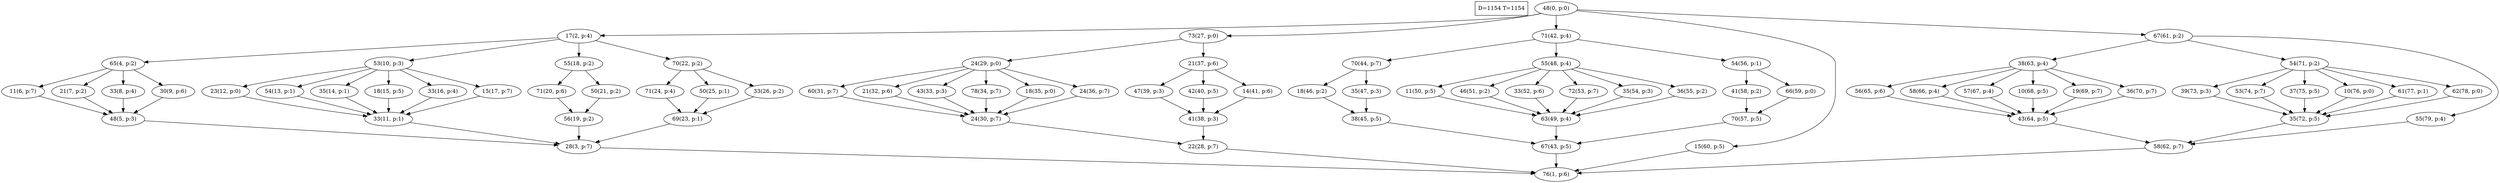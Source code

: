 digraph Task {
i [shape=box, label="D=1154 T=1154"]; 
0 [label="48(0, p:0)"];
1 [label="76(1, p:6)"];
2 [label="17(2, p:4)"];
3 [label="28(3, p:7)"];
4 [label="65(4, p:2)"];
5 [label="48(5, p:3)"];
6 [label="11(6, p:7)"];
7 [label="21(7, p:2)"];
8 [label="33(8, p:4)"];
9 [label="30(9, p:6)"];
10 [label="53(10, p:3)"];
11 [label="33(11, p:1)"];
12 [label="23(12, p:0)"];
13 [label="54(13, p:1)"];
14 [label="35(14, p:1)"];
15 [label="18(15, p:5)"];
16 [label="33(16, p:4)"];
17 [label="15(17, p:7)"];
18 [label="55(18, p:2)"];
19 [label="56(19, p:2)"];
20 [label="71(20, p:6)"];
21 [label="50(21, p:2)"];
22 [label="70(22, p:2)"];
23 [label="69(23, p:1)"];
24 [label="71(24, p:4)"];
25 [label="50(25, p:1)"];
26 [label="33(26, p:2)"];
27 [label="73(27, p:0)"];
28 [label="22(28, p:7)"];
29 [label="24(29, p:0)"];
30 [label="24(30, p:7)"];
31 [label="60(31, p:7)"];
32 [label="21(32, p:6)"];
33 [label="43(33, p:3)"];
34 [label="78(34, p:7)"];
35 [label="18(35, p:0)"];
36 [label="24(36, p:7)"];
37 [label="21(37, p:6)"];
38 [label="41(38, p:3)"];
39 [label="47(39, p:3)"];
40 [label="42(40, p:5)"];
41 [label="14(41, p:6)"];
42 [label="71(42, p:4)"];
43 [label="67(43, p:5)"];
44 [label="70(44, p:7)"];
45 [label="38(45, p:5)"];
46 [label="18(46, p:2)"];
47 [label="35(47, p:3)"];
48 [label="55(48, p:4)"];
49 [label="63(49, p:4)"];
50 [label="11(50, p:5)"];
51 [label="46(51, p:2)"];
52 [label="33(52, p:6)"];
53 [label="72(53, p:7)"];
54 [label="35(54, p:3)"];
55 [label="36(55, p:2)"];
56 [label="54(56, p:1)"];
57 [label="70(57, p:5)"];
58 [label="41(58, p:2)"];
59 [label="66(59, p:0)"];
60 [label="15(60, p:5)"];
61 [label="67(61, p:2)"];
62 [label="58(62, p:7)"];
63 [label="38(63, p:4)"];
64 [label="43(64, p:5)"];
65 [label="56(65, p:6)"];
66 [label="58(66, p:4)"];
67 [label="57(67, p:4)"];
68 [label="10(68, p:5)"];
69 [label="19(69, p:7)"];
70 [label="36(70, p:7)"];
71 [label="54(71, p:2)"];
72 [label="35(72, p:5)"];
73 [label="39(73, p:3)"];
74 [label="53(74, p:7)"];
75 [label="37(75, p:5)"];
76 [label="10(76, p:0)"];
77 [label="61(77, p:1)"];
78 [label="62(78, p:0)"];
79 [label="55(79, p:4)"];
0 -> 2;
0 -> 27;
0 -> 42;
0 -> 60;
0 -> 61;
2 -> 4;
2 -> 10;
2 -> 18;
2 -> 22;
3 -> 1;
4 -> 6;
4 -> 7;
4 -> 8;
4 -> 9;
5 -> 3;
6 -> 5;
7 -> 5;
8 -> 5;
9 -> 5;
10 -> 12;
10 -> 13;
10 -> 14;
10 -> 15;
10 -> 16;
10 -> 17;
11 -> 3;
12 -> 11;
13 -> 11;
14 -> 11;
15 -> 11;
16 -> 11;
17 -> 11;
18 -> 20;
18 -> 21;
19 -> 3;
20 -> 19;
21 -> 19;
22 -> 24;
22 -> 25;
22 -> 26;
23 -> 3;
24 -> 23;
25 -> 23;
26 -> 23;
27 -> 29;
27 -> 37;
28 -> 1;
29 -> 31;
29 -> 32;
29 -> 33;
29 -> 34;
29 -> 35;
29 -> 36;
30 -> 28;
31 -> 30;
32 -> 30;
33 -> 30;
34 -> 30;
35 -> 30;
36 -> 30;
37 -> 39;
37 -> 40;
37 -> 41;
38 -> 28;
39 -> 38;
40 -> 38;
41 -> 38;
42 -> 44;
42 -> 48;
42 -> 56;
43 -> 1;
44 -> 46;
44 -> 47;
45 -> 43;
46 -> 45;
47 -> 45;
48 -> 50;
48 -> 51;
48 -> 52;
48 -> 53;
48 -> 54;
48 -> 55;
49 -> 43;
50 -> 49;
51 -> 49;
52 -> 49;
53 -> 49;
54 -> 49;
55 -> 49;
56 -> 58;
56 -> 59;
57 -> 43;
58 -> 57;
59 -> 57;
60 -> 1;
61 -> 63;
61 -> 71;
61 -> 79;
62 -> 1;
63 -> 65;
63 -> 66;
63 -> 67;
63 -> 68;
63 -> 69;
63 -> 70;
64 -> 62;
65 -> 64;
66 -> 64;
67 -> 64;
68 -> 64;
69 -> 64;
70 -> 64;
71 -> 73;
71 -> 74;
71 -> 75;
71 -> 76;
71 -> 77;
71 -> 78;
72 -> 62;
73 -> 72;
74 -> 72;
75 -> 72;
76 -> 72;
77 -> 72;
78 -> 72;
79 -> 62;
}